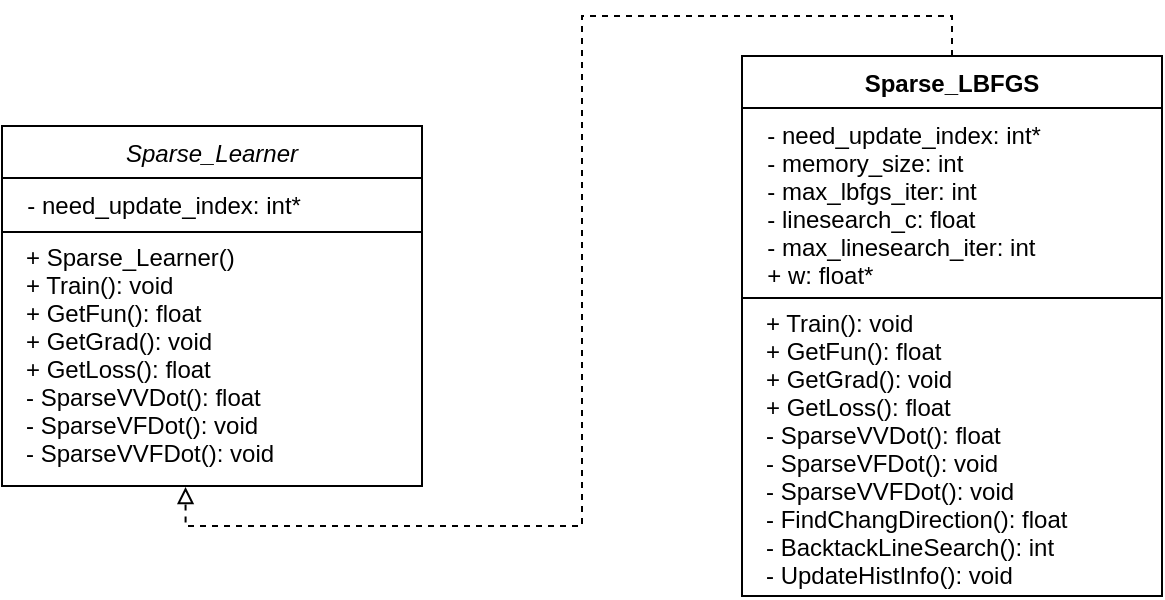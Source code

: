 <mxfile version="20.8.20" type="github">
  <diagram id="C5RBs43oDa-KdzZeNtuy" name="Page-1">
    <mxGraphModel dx="894" dy="442" grid="1" gridSize="10" guides="1" tooltips="1" connect="1" arrows="1" fold="1" page="1" pageScale="1" pageWidth="827" pageHeight="1169" background="none" math="0" shadow="0">
      <root>
        <mxCell id="WIyWlLk6GJQsqaUBKTNV-0" />
        <mxCell id="WIyWlLk6GJQsqaUBKTNV-1" parent="WIyWlLk6GJQsqaUBKTNV-0" />
        <mxCell id="gaM7k2h_licKWOLzN264-4" value="Sparse_Learner" style="swimlane;fontStyle=2;align=center;verticalAlign=top;childLayout=stackLayout;horizontal=1;startSize=26;horizontalStack=0;resizeParent=1;resizeParentMax=0;resizeLast=0;collapsible=1;marginBottom=0;" vertex="1" parent="WIyWlLk6GJQsqaUBKTNV-1">
          <mxGeometry x="120" y="490" width="210" height="180" as="geometry">
            <mxRectangle x="240" y="320" width="100" height="30" as="alternateBounds" />
          </mxGeometry>
        </mxCell>
        <mxCell id="gaM7k2h_licKWOLzN264-5" value="  - need_update_index: int*" style="text;strokeColor=none;fillColor=none;align=left;verticalAlign=top;spacingLeft=4;spacingRight=4;overflow=hidden;rotatable=0;points=[[0,0.5],[1,0.5]];portConstraint=eastwest;" vertex="1" parent="gaM7k2h_licKWOLzN264-4">
          <mxGeometry y="26" width="210" height="26" as="geometry" />
        </mxCell>
        <mxCell id="gaM7k2h_licKWOLzN264-6" value="" style="line;strokeWidth=1;fillColor=none;align=left;verticalAlign=middle;spacingTop=-1;spacingLeft=3;spacingRight=3;rotatable=0;labelPosition=right;points=[];portConstraint=eastwest;strokeColor=inherit;" vertex="1" parent="gaM7k2h_licKWOLzN264-4">
          <mxGeometry y="52" width="210" height="2" as="geometry" />
        </mxCell>
        <mxCell id="gaM7k2h_licKWOLzN264-7" value="+ Sparse_Learner()&#xa;+ Train(): void&#xa;+ GetFun(): float&#xa;+ GetGrad(): void&#xa;+ GetLoss(): float&#xa;- SparseVVDot(): float&#xa;- SparseVFDot(): void&#xa;- SparseVVFDot(): void" style="text;strokeColor=none;fillColor=none;align=left;verticalAlign=top;spacingLeft=7;spacingRight=4;overflow=hidden;rotatable=0;points=[[0,0.5],[1,0.5]];portConstraint=eastwest;spacing=5;spacingBottom=-1;spacingTop=-5;" vertex="1" parent="gaM7k2h_licKWOLzN264-4">
          <mxGeometry y="54" width="210" height="126" as="geometry" />
        </mxCell>
        <mxCell id="gaM7k2h_licKWOLzN264-15" style="edgeStyle=orthogonalEdgeStyle;rounded=0;orthogonalLoop=1;jettySize=auto;html=1;exitX=0.5;exitY=0;exitDx=0;exitDy=0;endArrow=block;endFill=0;entryX=0.437;entryY=1.004;entryDx=0;entryDy=0;entryPerimeter=0;dashed=1;" edge="1" parent="WIyWlLk6GJQsqaUBKTNV-1" source="gaM7k2h_licKWOLzN264-8" target="gaM7k2h_licKWOLzN264-7">
          <mxGeometry relative="1" as="geometry">
            <Array as="points">
              <mxPoint x="595" y="435" />
              <mxPoint x="410" y="435" />
              <mxPoint x="410" y="690" />
              <mxPoint x="212" y="690" />
            </Array>
          </mxGeometry>
        </mxCell>
        <mxCell id="gaM7k2h_licKWOLzN264-8" value="Sparse_LBFGS" style="swimlane;fontStyle=1;align=center;verticalAlign=top;childLayout=stackLayout;horizontal=1;startSize=26;horizontalStack=0;resizeParent=1;resizeParentMax=0;resizeLast=0;collapsible=1;marginBottom=0;" vertex="1" parent="WIyWlLk6GJQsqaUBKTNV-1">
          <mxGeometry x="490" y="455" width="210" height="270" as="geometry">
            <mxRectangle x="240" y="320" width="100" height="30" as="alternateBounds" />
          </mxGeometry>
        </mxCell>
        <mxCell id="gaM7k2h_licKWOLzN264-9" value="  - need_update_index: int*&#xa;  - memory_size: int&#xa;  - max_lbfgs_iter: int&#xa;  - linesearch_c: float&#xa;  - max_linesearch_iter: int&#xa;  + w: float*&#xa;" style="text;strokeColor=none;fillColor=none;align=left;verticalAlign=top;spacingLeft=4;spacingRight=4;overflow=hidden;rotatable=0;points=[[0,0.5],[1,0.5]];portConstraint=eastwest;" vertex="1" parent="gaM7k2h_licKWOLzN264-8">
          <mxGeometry y="26" width="210" height="94" as="geometry" />
        </mxCell>
        <mxCell id="gaM7k2h_licKWOLzN264-10" value="" style="line;strokeWidth=1;fillColor=none;align=left;verticalAlign=middle;spacingTop=-1;spacingLeft=3;spacingRight=3;rotatable=0;labelPosition=right;points=[];portConstraint=eastwest;strokeColor=inherit;" vertex="1" parent="gaM7k2h_licKWOLzN264-8">
          <mxGeometry y="120" width="210" height="2" as="geometry" />
        </mxCell>
        <mxCell id="gaM7k2h_licKWOLzN264-11" value="+ Train(): void&#xa;+ GetFun(): float&#xa;+ GetGrad(): void&#xa;+ GetLoss(): float&#xa;- SparseVVDot(): float&#xa;- SparseVFDot(): void&#xa;- SparseVVFDot(): void&#xa;- FindChangDirection(): float&#xa;- BacktackLineSearch(): int&#xa;- UpdateHistInfo(): void" style="text;strokeColor=none;fillColor=none;align=left;verticalAlign=top;spacingLeft=7;spacingRight=4;overflow=hidden;rotatable=0;points=[[0,0.5],[1,0.5]];portConstraint=eastwest;spacing=5;spacingBottom=-1;spacingTop=-5;" vertex="1" parent="gaM7k2h_licKWOLzN264-8">
          <mxGeometry y="122" width="210" height="148" as="geometry" />
        </mxCell>
      </root>
    </mxGraphModel>
  </diagram>
</mxfile>

